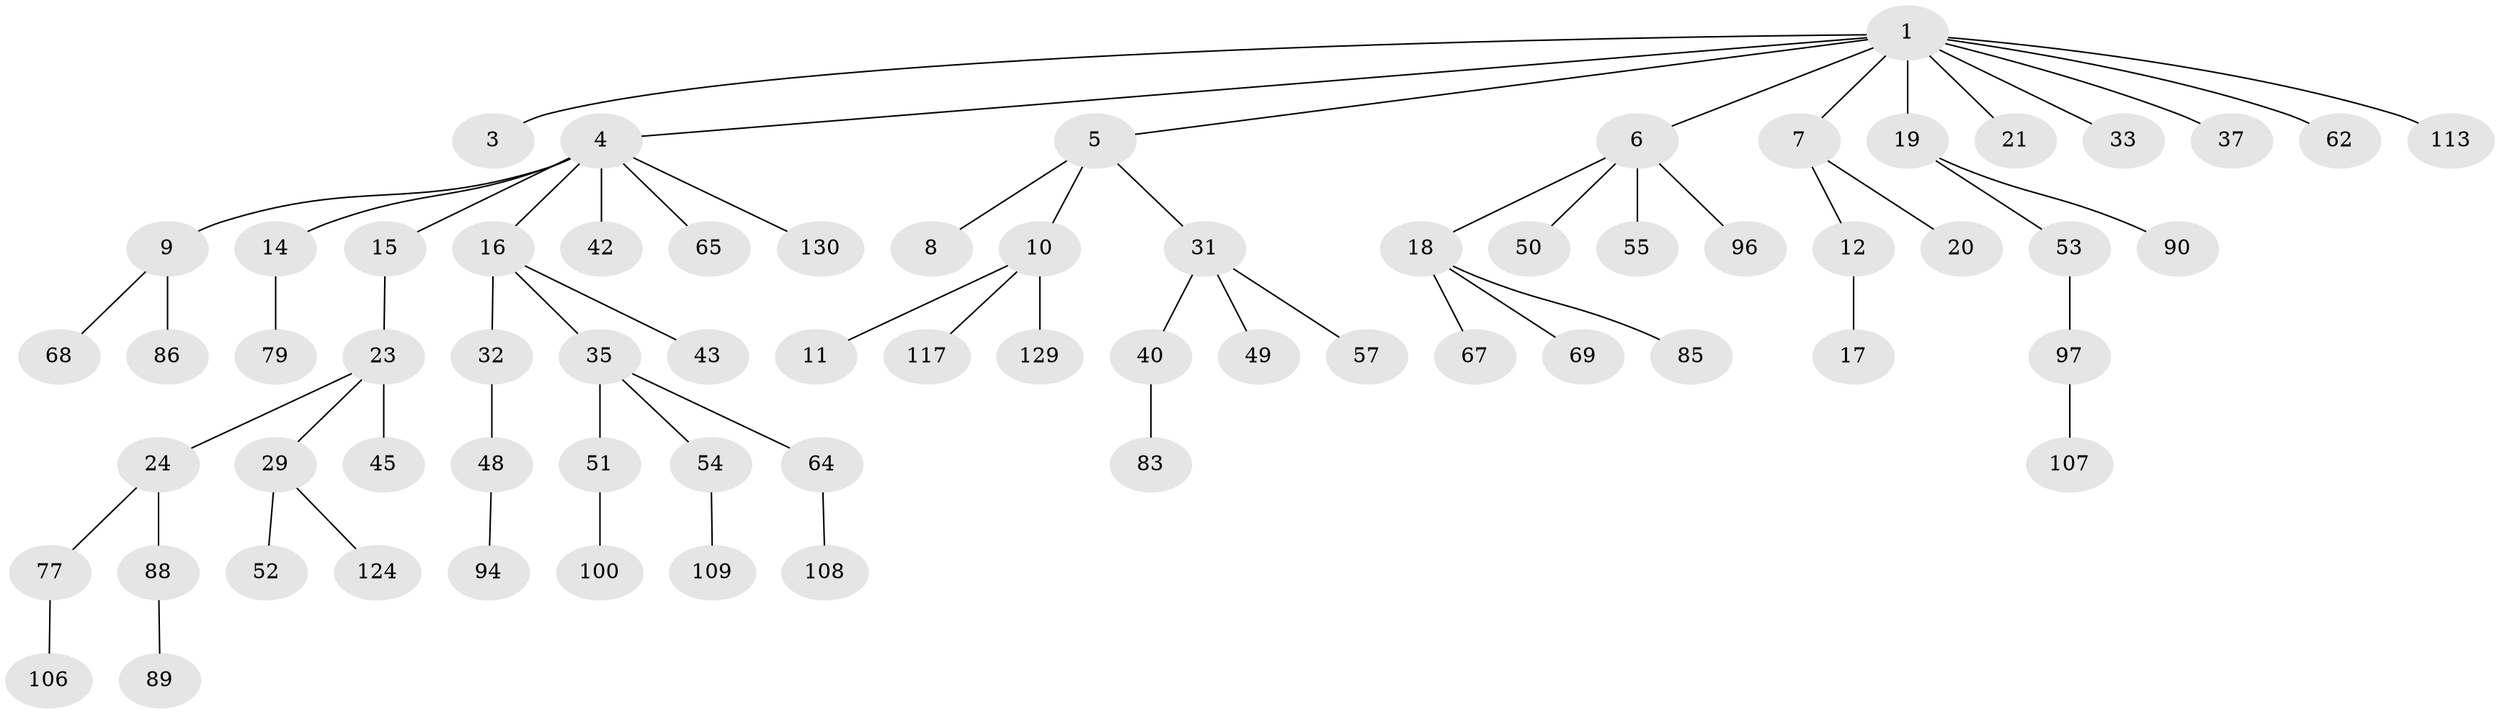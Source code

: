 // original degree distribution, {9: 0.007407407407407408, 4: 0.07407407407407407, 3: 0.1111111111111111, 8: 0.007407407407407408, 5: 0.022222222222222223, 1: 0.4666666666666667, 2: 0.3037037037037037, 6: 0.007407407407407408}
// Generated by graph-tools (version 1.1) at 2025/15/03/09/25 04:15:32]
// undirected, 67 vertices, 66 edges
graph export_dot {
graph [start="1"]
  node [color=gray90,style=filled];
  1 [super="+2"];
  3 [super="+56+44"];
  4 [super="+13+22"];
  5 [super="+133"];
  6 [super="+95+26"];
  7 [super="+46"];
  8 [super="+91+47"];
  9;
  10;
  11;
  12;
  14 [super="+59+118"];
  15 [super="+98"];
  16 [super="+63+25+39"];
  17 [super="+36"];
  18 [super="+27"];
  19 [super="+30"];
  20;
  21;
  23 [super="+28+66"];
  24;
  29;
  31;
  32 [super="+34"];
  33;
  35 [super="+38+132"];
  37;
  40;
  42 [super="+128"];
  43 [super="+61+82"];
  45 [super="+60"];
  48;
  49;
  50 [super="+92+72"];
  51;
  52;
  53;
  54;
  55;
  57 [super="+81"];
  62 [super="+78"];
  64 [super="+99"];
  65 [super="+135"];
  67 [super="+70"];
  68 [super="+71"];
  69 [super="+101+84"];
  77;
  79;
  83 [super="+87"];
  85;
  86;
  88;
  89;
  90;
  94;
  96;
  97 [super="+125"];
  100;
  106;
  107 [super="+116"];
  108;
  109;
  113 [super="+127"];
  117;
  124;
  129;
  130;
  1 -- 4;
  1 -- 5;
  1 -- 6;
  1 -- 7;
  1 -- 19;
  1 -- 33;
  1 -- 62;
  1 -- 113;
  1 -- 21;
  1 -- 3;
  1 -- 37;
  4 -- 9;
  4 -- 14;
  4 -- 16;
  4 -- 42;
  4 -- 130;
  4 -- 15;
  4 -- 65;
  5 -- 8;
  5 -- 10;
  5 -- 31;
  6 -- 18;
  6 -- 96;
  6 -- 50;
  6 -- 55;
  7 -- 12;
  7 -- 20;
  9 -- 68;
  9 -- 86;
  10 -- 11;
  10 -- 117;
  10 -- 129;
  12 -- 17;
  14 -- 79;
  15 -- 23;
  16 -- 35;
  16 -- 32;
  16 -- 43;
  18 -- 67;
  18 -- 69;
  18 -- 85;
  19 -- 90;
  19 -- 53;
  23 -- 24;
  23 -- 29;
  23 -- 45;
  24 -- 77;
  24 -- 88;
  29 -- 52;
  29 -- 124;
  31 -- 40;
  31 -- 49;
  31 -- 57;
  32 -- 48;
  35 -- 54;
  35 -- 64;
  35 -- 51;
  40 -- 83;
  48 -- 94;
  51 -- 100;
  53 -- 97;
  54 -- 109;
  64 -- 108;
  77 -- 106;
  88 -- 89;
  97 -- 107;
}
